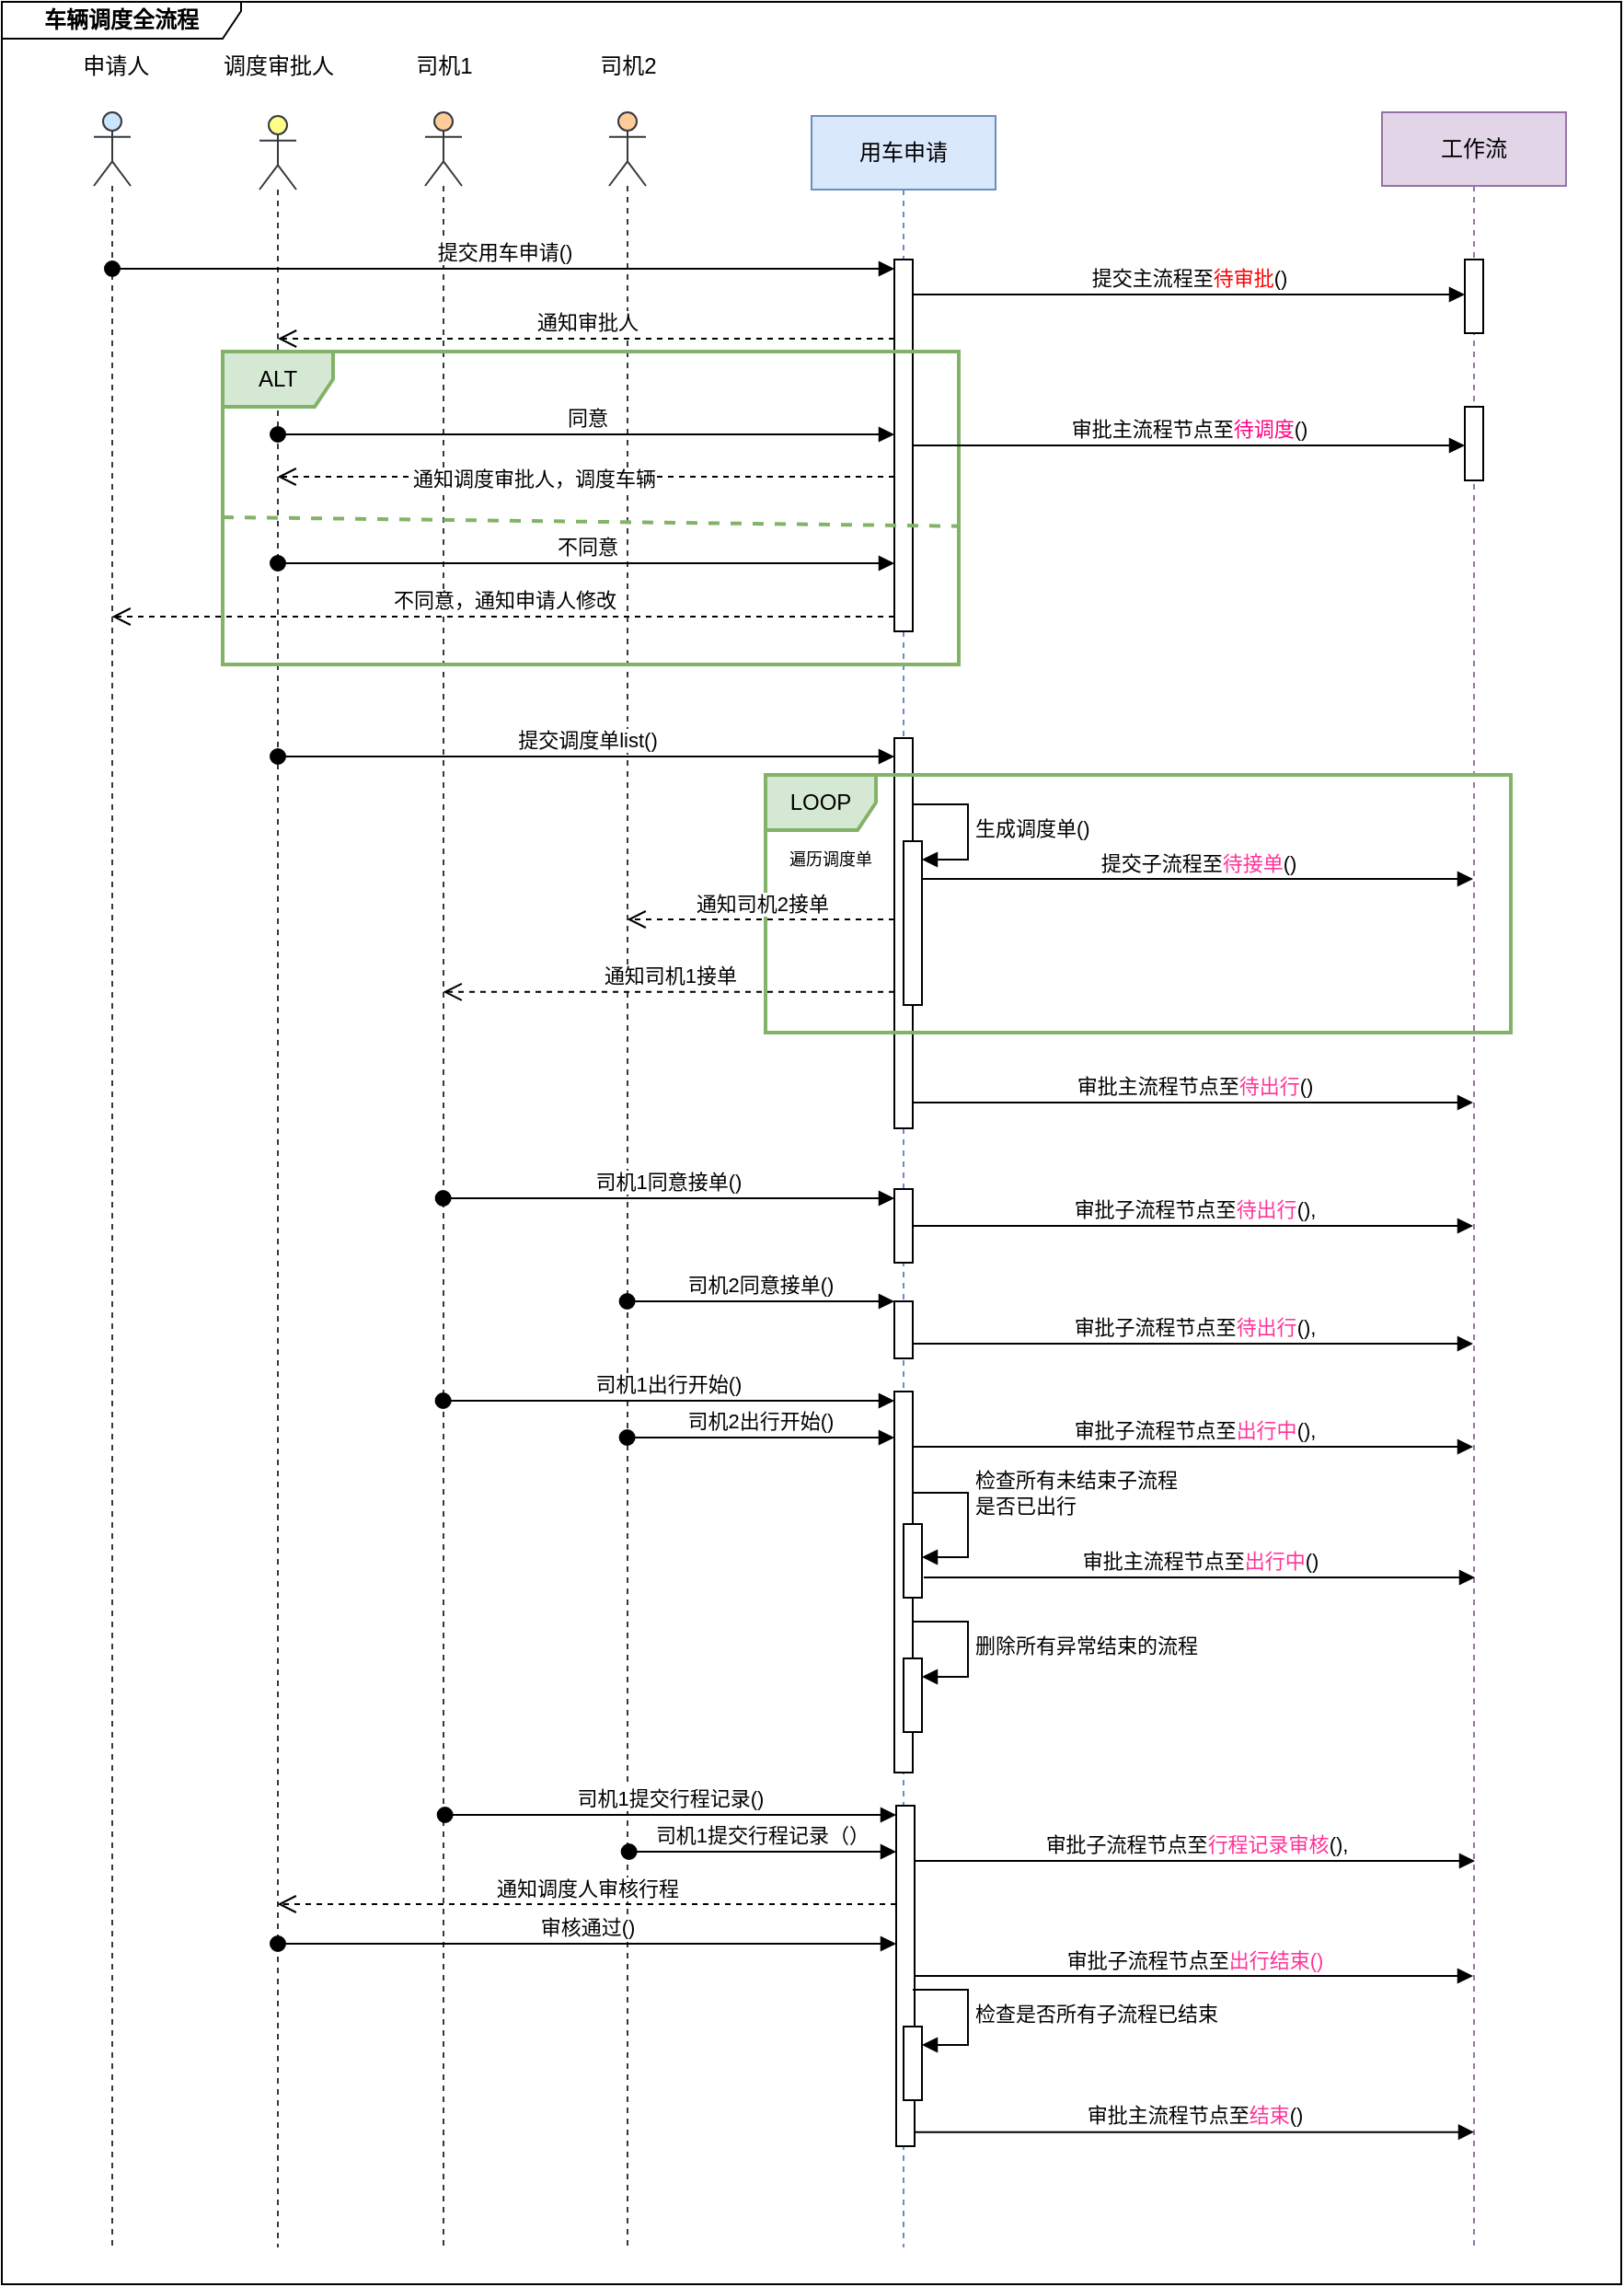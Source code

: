 <mxfile version="23.1.5" type="github">
  <diagram name="Page-1" id="2YBvvXClWsGukQMizWep">
    <mxGraphModel dx="1430" dy="757" grid="1" gridSize="10" guides="1" tooltips="1" connect="1" arrows="1" fold="1" page="1" pageScale="1" pageWidth="850" pageHeight="1100" math="0" shadow="0">
      <root>
        <mxCell id="0" />
        <mxCell id="1" parent="0" />
        <mxCell id="D4wGT1ROHJTCQSgqDbSM-2" value="" style="shape=umlLifeline;perimeter=lifelinePerimeter;whiteSpace=wrap;html=1;container=1;dropTarget=0;collapsible=0;recursiveResize=0;outlineConnect=0;portConstraint=eastwest;newEdgeStyle={&quot;curved&quot;:0,&quot;rounded&quot;:0};participant=umlActor;fillColor=#cce5ff;strokeColor=#36393d;" parent="1" vertex="1">
          <mxGeometry x="60" y="70" width="20" height="1160" as="geometry" />
        </mxCell>
        <mxCell id="D4wGT1ROHJTCQSgqDbSM-4" value="&amp;nbsp; &amp;nbsp; &amp;nbsp; &amp;nbsp;申请人" style="text;html=1;align=center;verticalAlign=middle;resizable=0;points=[];autosize=1;strokeColor=none;fillColor=none;" parent="1" vertex="1">
          <mxGeometry x="20" y="30" width="80" height="30" as="geometry" />
        </mxCell>
        <mxCell id="D4wGT1ROHJTCQSgqDbSM-5" value="" style="shape=umlLifeline;perimeter=lifelinePerimeter;whiteSpace=wrap;html=1;container=1;dropTarget=0;collapsible=0;recursiveResize=0;outlineConnect=0;portConstraint=eastwest;newEdgeStyle={&quot;curved&quot;:0,&quot;rounded&quot;:0};participant=umlActor;fillColor=#ffff88;strokeColor=#36393d;" parent="1" vertex="1">
          <mxGeometry x="150" y="72" width="20" height="1158" as="geometry" />
        </mxCell>
        <mxCell id="D4wGT1ROHJTCQSgqDbSM-6" value="调度审批人" style="text;html=1;align=center;verticalAlign=middle;resizable=0;points=[];autosize=1;strokeColor=none;fillColor=none;" parent="1" vertex="1">
          <mxGeometry x="120" y="30" width="80" height="30" as="geometry" />
        </mxCell>
        <mxCell id="D4wGT1ROHJTCQSgqDbSM-7" value="" style="shape=umlLifeline;perimeter=lifelinePerimeter;whiteSpace=wrap;html=1;container=1;dropTarget=0;collapsible=0;recursiveResize=0;outlineConnect=0;portConstraint=eastwest;newEdgeStyle={&quot;curved&quot;:0,&quot;rounded&quot;:0};participant=umlActor;fillColor=#ffcc99;strokeColor=#36393d;" parent="1" vertex="1">
          <mxGeometry x="240" y="70" width="20" height="1160" as="geometry" />
        </mxCell>
        <mxCell id="D4wGT1ROHJTCQSgqDbSM-8" value="司机1" style="text;html=1;align=center;verticalAlign=middle;resizable=0;points=[];autosize=1;strokeColor=none;fillColor=none;" parent="1" vertex="1">
          <mxGeometry x="225" y="30" width="50" height="30" as="geometry" />
        </mxCell>
        <mxCell id="D4wGT1ROHJTCQSgqDbSM-10" value="用车申请" style="shape=umlLifeline;perimeter=lifelinePerimeter;whiteSpace=wrap;html=1;container=1;dropTarget=0;collapsible=0;recursiveResize=0;outlineConnect=0;portConstraint=eastwest;newEdgeStyle={&quot;curved&quot;:0,&quot;rounded&quot;:0};fillColor=#dae8fc;strokeColor=#6c8ebf;" parent="1" vertex="1">
          <mxGeometry x="450" y="72" width="100" height="1158" as="geometry" />
        </mxCell>
        <mxCell id="D4wGT1ROHJTCQSgqDbSM-14" value="" style="html=1;points=[[0,0,0,0,5],[0,1,0,0,-5],[1,0,0,0,5],[1,1,0,0,-5]];perimeter=orthogonalPerimeter;outlineConnect=0;targetShapes=umlLifeline;portConstraint=eastwest;newEdgeStyle={&quot;curved&quot;:0,&quot;rounded&quot;:0};" parent="D4wGT1ROHJTCQSgqDbSM-10" vertex="1">
          <mxGeometry x="45" y="78" width="10" height="202" as="geometry" />
        </mxCell>
        <mxCell id="D4wGT1ROHJTCQSgqDbSM-32" value="" style="html=1;points=[[0,0,0,0,5],[0,1,0,0,-5],[1,0,0,0,5],[1,1,0,0,-5]];perimeter=orthogonalPerimeter;outlineConnect=0;targetShapes=umlLifeline;portConstraint=eastwest;newEdgeStyle={&quot;curved&quot;:0,&quot;rounded&quot;:0};" parent="D4wGT1ROHJTCQSgqDbSM-10" vertex="1">
          <mxGeometry x="45" y="338" width="10" height="212" as="geometry" />
        </mxCell>
        <mxCell id="D4wGT1ROHJTCQSgqDbSM-37" value="" style="html=1;points=[[0,0,0,0,5],[0,1,0,0,-5],[1,0,0,0,5],[1,1,0,0,-5]];perimeter=orthogonalPerimeter;outlineConnect=0;targetShapes=umlLifeline;portConstraint=eastwest;newEdgeStyle={&quot;curved&quot;:0,&quot;rounded&quot;:0};" parent="D4wGT1ROHJTCQSgqDbSM-10" vertex="1">
          <mxGeometry x="50" y="394" width="10" height="89" as="geometry" />
        </mxCell>
        <mxCell id="D4wGT1ROHJTCQSgqDbSM-38" value="生成调度单()" style="html=1;align=left;spacingLeft=2;endArrow=block;rounded=0;edgeStyle=orthogonalEdgeStyle;curved=0;rounded=0;" parent="D4wGT1ROHJTCQSgqDbSM-10" target="D4wGT1ROHJTCQSgqDbSM-37" edge="1">
          <mxGeometry x="0.005" relative="1" as="geometry">
            <mxPoint x="55" y="374" as="sourcePoint" />
            <Array as="points">
              <mxPoint x="85" y="404" />
            </Array>
            <mxPoint as="offset" />
          </mxGeometry>
        </mxCell>
        <mxCell id="D4wGT1ROHJTCQSgqDbSM-57" value="" style="html=1;points=[[0,0,0,0,5],[0,1,0,0,-5],[1,0,0,0,5],[1,1,0,0,-5]];perimeter=orthogonalPerimeter;outlineConnect=0;targetShapes=umlLifeline;portConstraint=eastwest;newEdgeStyle={&quot;curved&quot;:0,&quot;rounded&quot;:0};" parent="D4wGT1ROHJTCQSgqDbSM-10" vertex="1">
          <mxGeometry x="45" y="583" width="10" height="40" as="geometry" />
        </mxCell>
        <mxCell id="D4wGT1ROHJTCQSgqDbSM-64" value="" style="html=1;points=[[0,0,0,0,5],[0,1,0,0,-5],[1,0,0,0,5],[1,1,0,0,-5]];perimeter=orthogonalPerimeter;outlineConnect=0;targetShapes=umlLifeline;portConstraint=eastwest;newEdgeStyle={&quot;curved&quot;:0,&quot;rounded&quot;:0};" parent="D4wGT1ROHJTCQSgqDbSM-10" vertex="1">
          <mxGeometry x="45" y="644" width="10" height="31" as="geometry" />
        </mxCell>
        <mxCell id="iRKj_t9lV5PbNATAyeAQ-1" value="" style="html=1;points=[[0,0,0,0,5],[0,1,0,0,-5],[1,0,0,0,5],[1,1,0,0,-5]];perimeter=orthogonalPerimeter;outlineConnect=0;targetShapes=umlLifeline;portConstraint=eastwest;newEdgeStyle={&quot;curved&quot;:0,&quot;rounded&quot;:0};" vertex="1" parent="D4wGT1ROHJTCQSgqDbSM-10">
          <mxGeometry x="45" y="693" width="10" height="207" as="geometry" />
        </mxCell>
        <mxCell id="iRKj_t9lV5PbNATAyeAQ-4" value="" style="html=1;points=[[0,0,0,0,5],[0,1,0,0,-5],[1,0,0,0,5],[1,1,0,0,-5]];perimeter=orthogonalPerimeter;outlineConnect=0;targetShapes=umlLifeline;portConstraint=eastwest;newEdgeStyle={&quot;curved&quot;:0,&quot;rounded&quot;:0};" vertex="1" parent="D4wGT1ROHJTCQSgqDbSM-10">
          <mxGeometry x="50" y="765" width="10" height="40" as="geometry" />
        </mxCell>
        <mxCell id="iRKj_t9lV5PbNATAyeAQ-5" value="检查所有未结束子流程&lt;br&gt;是否已出行" style="html=1;align=left;spacingLeft=2;endArrow=block;rounded=0;edgeStyle=orthogonalEdgeStyle;curved=0;rounded=0;" edge="1" target="iRKj_t9lV5PbNATAyeAQ-4" parent="D4wGT1ROHJTCQSgqDbSM-10">
          <mxGeometry relative="1" as="geometry">
            <mxPoint x="55" y="718" as="sourcePoint" />
            <Array as="points">
              <mxPoint x="55" y="748" />
              <mxPoint x="85" y="748" />
              <mxPoint x="85" y="783" />
            </Array>
            <mxPoint x="60" y="748.034" as="targetPoint" />
          </mxGeometry>
        </mxCell>
        <mxCell id="iRKj_t9lV5PbNATAyeAQ-31" value="" style="html=1;points=[[0,0,0,0,5],[0,1,0,0,-5],[1,0,0,0,5],[1,1,0,0,-5]];perimeter=orthogonalPerimeter;outlineConnect=0;targetShapes=umlLifeline;portConstraint=eastwest;newEdgeStyle={&quot;curved&quot;:0,&quot;rounded&quot;:0};" vertex="1" parent="D4wGT1ROHJTCQSgqDbSM-10">
          <mxGeometry x="50" y="838" width="10" height="40" as="geometry" />
        </mxCell>
        <mxCell id="iRKj_t9lV5PbNATAyeAQ-32" value="删除所有异常结束的流程" style="html=1;align=left;spacingLeft=2;endArrow=block;rounded=0;edgeStyle=orthogonalEdgeStyle;curved=0;rounded=0;" edge="1" target="iRKj_t9lV5PbNATAyeAQ-31" parent="D4wGT1ROHJTCQSgqDbSM-10">
          <mxGeometry x="0.005" relative="1" as="geometry">
            <mxPoint x="55" y="818" as="sourcePoint" />
            <Array as="points">
              <mxPoint x="85" y="848" />
            </Array>
            <mxPoint as="offset" />
          </mxGeometry>
        </mxCell>
        <mxCell id="D4wGT1ROHJTCQSgqDbSM-11" value="" style="shape=umlLifeline;perimeter=lifelinePerimeter;whiteSpace=wrap;html=1;container=1;dropTarget=0;collapsible=0;recursiveResize=0;outlineConnect=0;portConstraint=eastwest;newEdgeStyle={&quot;curved&quot;:0,&quot;rounded&quot;:0};participant=umlActor;fillColor=#ffcc99;strokeColor=#36393d;" parent="1" vertex="1">
          <mxGeometry x="340" y="70" width="20" height="1160" as="geometry" />
        </mxCell>
        <mxCell id="D4wGT1ROHJTCQSgqDbSM-13" value="司机2" style="text;html=1;align=center;verticalAlign=middle;resizable=0;points=[];autosize=1;strokeColor=none;fillColor=none;" parent="1" vertex="1">
          <mxGeometry x="325" y="30" width="50" height="30" as="geometry" />
        </mxCell>
        <mxCell id="D4wGT1ROHJTCQSgqDbSM-15" value="提交用车申请()" style="html=1;verticalAlign=bottom;startArrow=oval;endArrow=block;startSize=8;curved=0;rounded=0;entryX=0;entryY=0;entryDx=0;entryDy=5;" parent="1" source="D4wGT1ROHJTCQSgqDbSM-2" target="D4wGT1ROHJTCQSgqDbSM-14" edge="1">
          <mxGeometry x="-0.001" relative="1" as="geometry">
            <mxPoint x="425" y="155" as="sourcePoint" />
            <mxPoint as="offset" />
          </mxGeometry>
        </mxCell>
        <mxCell id="D4wGT1ROHJTCQSgqDbSM-18" value="通知审批人" style="html=1;verticalAlign=bottom;endArrow=open;dashed=1;endSize=8;curved=0;rounded=0;" parent="1" target="D4wGT1ROHJTCQSgqDbSM-5" edge="1">
          <mxGeometry relative="1" as="geometry">
            <mxPoint x="495" y="193.0" as="sourcePoint" />
            <mxPoint x="165" y="193.0" as="targetPoint" />
          </mxGeometry>
        </mxCell>
        <mxCell id="D4wGT1ROHJTCQSgqDbSM-19" value="同意" style="html=1;verticalAlign=bottom;startArrow=oval;startFill=1;endArrow=block;startSize=8;curved=0;rounded=0;" parent="1" edge="1">
          <mxGeometry width="60" relative="1" as="geometry">
            <mxPoint x="160" y="245" as="sourcePoint" />
            <mxPoint x="495" y="245.0" as="targetPoint" />
          </mxGeometry>
        </mxCell>
        <mxCell id="D4wGT1ROHJTCQSgqDbSM-25" value="不同意，通知申请人修改" style="html=1;verticalAlign=bottom;endArrow=open;dashed=1;endSize=8;curved=0;rounded=0;" parent="1" source="D4wGT1ROHJTCQSgqDbSM-14" edge="1">
          <mxGeometry relative="1" as="geometry">
            <mxPoint x="500" y="344" as="sourcePoint" />
            <mxPoint x="69.81" y="344" as="targetPoint" />
          </mxGeometry>
        </mxCell>
        <mxCell id="D4wGT1ROHJTCQSgqDbSM-27" value="ALT" style="shape=umlFrame;whiteSpace=wrap;html=1;pointerEvents=0;fillColor=#d5e8d4;strokeColor=#82b366;strokeWidth=2;" parent="1" vertex="1">
          <mxGeometry x="130" y="200" width="400" height="170" as="geometry" />
        </mxCell>
        <mxCell id="D4wGT1ROHJTCQSgqDbSM-28" value="" style="endArrow=none;startArrow=none;endFill=0;startFill=0;endSize=8;html=1;verticalAlign=bottom;dashed=1;labelBackgroundColor=none;rounded=0;entryX=1.002;entryY=0.558;entryDx=0;entryDy=0;entryPerimeter=0;fillColor=#d5e8d4;strokeColor=#82b366;strokeWidth=2;" parent="1" target="D4wGT1ROHJTCQSgqDbSM-27" edge="1">
          <mxGeometry width="160" relative="1" as="geometry">
            <mxPoint x="130" y="290" as="sourcePoint" />
            <mxPoint x="520" y="290" as="targetPoint" />
          </mxGeometry>
        </mxCell>
        <mxCell id="D4wGT1ROHJTCQSgqDbSM-29" value="不同意" style="html=1;verticalAlign=bottom;startArrow=oval;startFill=1;endArrow=block;startSize=8;curved=0;rounded=0;" parent="1" edge="1">
          <mxGeometry width="60" relative="1" as="geometry">
            <mxPoint x="160" y="315" as="sourcePoint" />
            <mxPoint x="495" y="315" as="targetPoint" />
          </mxGeometry>
        </mxCell>
        <mxCell id="D4wGT1ROHJTCQSgqDbSM-30" value="" style="html=1;verticalAlign=bottom;endArrow=open;dashed=1;endSize=8;curved=0;rounded=0;" parent="1" edge="1">
          <mxGeometry relative="1" as="geometry">
            <mxPoint x="495" y="268" as="sourcePoint" />
            <mxPoint x="159.81" y="268" as="targetPoint" />
          </mxGeometry>
        </mxCell>
        <mxCell id="D4wGT1ROHJTCQSgqDbSM-31" value="通知调度审批人，调度车辆" style="edgeLabel;html=1;align=center;verticalAlign=middle;resizable=0;points=[];" parent="D4wGT1ROHJTCQSgqDbSM-30" vertex="1" connectable="0">
          <mxGeometry x="0.17" y="1" relative="1" as="geometry">
            <mxPoint as="offset" />
          </mxGeometry>
        </mxCell>
        <mxCell id="D4wGT1ROHJTCQSgqDbSM-36" value="提交调度单list()" style="html=1;verticalAlign=bottom;startArrow=oval;startFill=1;endArrow=block;startSize=8;curved=0;rounded=0;" parent="1" edge="1">
          <mxGeometry width="60" relative="1" as="geometry">
            <mxPoint x="160" y="420" as="sourcePoint" />
            <mxPoint x="495" y="420" as="targetPoint" />
          </mxGeometry>
        </mxCell>
        <mxCell id="D4wGT1ROHJTCQSgqDbSM-39" value="工作流" style="shape=umlLifeline;perimeter=lifelinePerimeter;whiteSpace=wrap;html=1;container=1;dropTarget=0;collapsible=0;recursiveResize=0;outlineConnect=0;portConstraint=eastwest;newEdgeStyle={&quot;curved&quot;:0,&quot;rounded&quot;:0};fillColor=#e1d5e7;strokeColor=#9673a6;" parent="1" vertex="1">
          <mxGeometry x="760" y="70" width="100" height="1160" as="geometry" />
        </mxCell>
        <mxCell id="D4wGT1ROHJTCQSgqDbSM-44" value="" style="html=1;points=[[0,0,0,0,5],[0,1,0,0,-5],[1,0,0,0,5],[1,1,0,0,-5]];perimeter=orthogonalPerimeter;outlineConnect=0;targetShapes=umlLifeline;portConstraint=eastwest;newEdgeStyle={&quot;curved&quot;:0,&quot;rounded&quot;:0};" parent="D4wGT1ROHJTCQSgqDbSM-39" vertex="1">
          <mxGeometry x="45" y="80" width="10" height="40" as="geometry" />
        </mxCell>
        <mxCell id="D4wGT1ROHJTCQSgqDbSM-46" value="" style="html=1;points=[[0,0,0,0,5],[0,1,0,0,-5],[1,0,0,0,5],[1,1,0,0,-5]];perimeter=orthogonalPerimeter;outlineConnect=0;targetShapes=umlLifeline;portConstraint=eastwest;newEdgeStyle={&quot;curved&quot;:0,&quot;rounded&quot;:0};" parent="D4wGT1ROHJTCQSgqDbSM-39" vertex="1">
          <mxGeometry x="45" y="160" width="10" height="40" as="geometry" />
        </mxCell>
        <mxCell id="D4wGT1ROHJTCQSgqDbSM-43" value="提交主流程至&lt;font color=&quot;#ff0000&quot;&gt;待审批&lt;/font&gt;()" style="html=1;verticalAlign=bottom;endArrow=block;curved=0;rounded=0;" parent="1" target="D4wGT1ROHJTCQSgqDbSM-44" edge="1">
          <mxGeometry width="80" relative="1" as="geometry">
            <mxPoint x="505" y="169" as="sourcePoint" />
            <mxPoint x="809.5" y="169" as="targetPoint" />
          </mxGeometry>
        </mxCell>
        <mxCell id="D4wGT1ROHJTCQSgqDbSM-45" value="审批主流程节点至&lt;font color=&quot;#ff0080&quot;&gt;待调度&lt;/font&gt;()" style="html=1;verticalAlign=bottom;endArrow=block;curved=0;rounded=0;" parent="1" source="D4wGT1ROHJTCQSgqDbSM-14" target="D4wGT1ROHJTCQSgqDbSM-46" edge="1">
          <mxGeometry width="80" relative="1" as="geometry">
            <mxPoint x="540" y="250" as="sourcePoint" />
            <mxPoint x="620" y="250" as="targetPoint" />
          </mxGeometry>
        </mxCell>
        <mxCell id="D4wGT1ROHJTCQSgqDbSM-47" value="LOOP" style="shape=umlFrame;whiteSpace=wrap;html=1;pointerEvents=0;fillColor=#d5e8d4;strokeColor=#82b366;strokeWidth=2;" parent="1" vertex="1">
          <mxGeometry x="425" y="430" width="405" height="140" as="geometry" />
        </mxCell>
        <mxCell id="D4wGT1ROHJTCQSgqDbSM-48" value="&lt;font style=&quot;font-size: 9px;&quot;&gt;遍历调度单&lt;/font&gt;" style="text;html=1;align=center;verticalAlign=middle;resizable=0;points=[];autosize=1;strokeColor=none;fillColor=none;" parent="1" vertex="1">
          <mxGeometry x="425" y="460" width="70" height="30" as="geometry" />
        </mxCell>
        <mxCell id="D4wGT1ROHJTCQSgqDbSM-49" value="提交子流程至&lt;font color=&quot;#ff3399&quot;&gt;待接单&lt;/font&gt;()" style="html=1;verticalAlign=bottom;endArrow=block;curved=0;rounded=0;" parent="1" edge="1">
          <mxGeometry width="80" relative="1" as="geometry">
            <mxPoint x="510" y="486.5" as="sourcePoint" />
            <mxPoint x="809.5" y="486.5" as="targetPoint" />
          </mxGeometry>
        </mxCell>
        <mxCell id="D4wGT1ROHJTCQSgqDbSM-50" value="审批主流程节点至&lt;font color=&quot;#ff3399&quot;&gt;待出行&lt;/font&gt;()" style="html=1;verticalAlign=bottom;endArrow=block;curved=0;rounded=0;" parent="1" edge="1">
          <mxGeometry width="80" relative="1" as="geometry">
            <mxPoint x="505" y="608" as="sourcePoint" />
            <mxPoint x="809.5" y="608" as="targetPoint" />
          </mxGeometry>
        </mxCell>
        <mxCell id="D4wGT1ROHJTCQSgqDbSM-55" value="通知司机1接单" style="html=1;verticalAlign=bottom;endArrow=open;dashed=1;endSize=8;curved=0;rounded=0;" parent="1" source="D4wGT1ROHJTCQSgqDbSM-32" edge="1">
          <mxGeometry relative="1" as="geometry">
            <mxPoint x="500" y="547.93" as="sourcePoint" />
            <mxPoint x="249.81" y="547.93" as="targetPoint" />
          </mxGeometry>
        </mxCell>
        <mxCell id="D4wGT1ROHJTCQSgqDbSM-56" value="通知司机2接单" style="html=1;verticalAlign=bottom;endArrow=open;dashed=1;endSize=8;curved=0;rounded=0;" parent="1" edge="1">
          <mxGeometry relative="1" as="geometry">
            <mxPoint x="495" y="508.5" as="sourcePoint" />
            <mxPoint x="349.81" y="508.5" as="targetPoint" />
          </mxGeometry>
        </mxCell>
        <mxCell id="D4wGT1ROHJTCQSgqDbSM-58" value="司机1同意接单()" style="html=1;verticalAlign=bottom;startArrow=oval;endArrow=block;startSize=8;curved=0;rounded=0;entryX=0;entryY=0;entryDx=0;entryDy=5;" parent="1" target="D4wGT1ROHJTCQSgqDbSM-57" edge="1">
          <mxGeometry x="0.001" relative="1" as="geometry">
            <mxPoint x="249.81" y="660" as="sourcePoint" />
            <mxPoint as="offset" />
          </mxGeometry>
        </mxCell>
        <mxCell id="D4wGT1ROHJTCQSgqDbSM-59" value="审批子流程节点至&lt;font color=&quot;#ff3399&quot;&gt;待出行&lt;/font&gt;()," style="html=1;verticalAlign=bottom;endArrow=block;curved=0;rounded=0;" parent="1" source="D4wGT1ROHJTCQSgqDbSM-57" edge="1">
          <mxGeometry width="80" relative="1" as="geometry">
            <mxPoint x="665" y="748" as="sourcePoint" />
            <mxPoint x="809.5" y="675" as="targetPoint" />
          </mxGeometry>
        </mxCell>
        <mxCell id="D4wGT1ROHJTCQSgqDbSM-61" value="司机2同意接单()" style="html=1;verticalAlign=bottom;startArrow=oval;endArrow=block;startSize=8;curved=0;rounded=0;" parent="1" target="D4wGT1ROHJTCQSgqDbSM-64" edge="1">
          <mxGeometry relative="1" as="geometry">
            <mxPoint x="349.81" y="716" as="sourcePoint" />
            <mxPoint x="655" y="801" as="targetPoint" />
          </mxGeometry>
        </mxCell>
        <mxCell id="D4wGT1ROHJTCQSgqDbSM-62" value="审批子流程节点至&lt;font style=&quot;border-color: var(--border-color);&quot; color=&quot;#ff3399&quot;&gt;待出行&lt;/font&gt;()," style="html=1;verticalAlign=bottom;endArrow=block;curved=0;rounded=0;" parent="1" edge="1">
          <mxGeometry x="0.002" width="80" relative="1" as="geometry">
            <mxPoint x="505" y="739" as="sourcePoint" />
            <mxPoint x="809.5" y="739" as="targetPoint" />
            <mxPoint as="offset" />
          </mxGeometry>
        </mxCell>
        <mxCell id="iRKj_t9lV5PbNATAyeAQ-2" value="司机1出行开始()" style="html=1;verticalAlign=bottom;startArrow=oval;endArrow=block;startSize=8;curved=0;rounded=0;entryX=0;entryY=0;entryDx=0;entryDy=5;" edge="1" target="iRKj_t9lV5PbNATAyeAQ-1" parent="1">
          <mxGeometry relative="1" as="geometry">
            <mxPoint x="249.81" y="770" as="sourcePoint" />
          </mxGeometry>
        </mxCell>
        <mxCell id="iRKj_t9lV5PbNATAyeAQ-3" value="司机2出行开始()" style="html=1;verticalAlign=bottom;startArrow=oval;endArrow=block;startSize=8;curved=0;rounded=0;" edge="1" parent="1">
          <mxGeometry relative="1" as="geometry">
            <mxPoint x="349.81" y="790" as="sourcePoint" />
            <mxPoint x="495" y="790" as="targetPoint" />
          </mxGeometry>
        </mxCell>
        <mxCell id="iRKj_t9lV5PbNATAyeAQ-6" value="审批主流程节点至&lt;font color=&quot;#ff3399&quot;&gt;出行中&lt;/font&gt;()" style="html=1;verticalAlign=bottom;endArrow=block;curved=0;rounded=0;" edge="1" parent="1">
          <mxGeometry x="-0.001" width="80" relative="1" as="geometry">
            <mxPoint x="511" y="866" as="sourcePoint" />
            <mxPoint x="810.5" y="866" as="targetPoint" />
            <mxPoint as="offset" />
          </mxGeometry>
        </mxCell>
        <mxCell id="iRKj_t9lV5PbNATAyeAQ-8" value="审批子流程节点至&lt;font style=&quot;border-color: var(--border-color);&quot; color=&quot;#ff3399&quot;&gt;出行中&lt;/font&gt;()," style="html=1;verticalAlign=bottom;endArrow=block;curved=0;rounded=0;" edge="1" parent="1">
          <mxGeometry x="0.002" width="80" relative="1" as="geometry">
            <mxPoint x="505" y="795" as="sourcePoint" />
            <mxPoint x="809.5" y="795" as="targetPoint" />
            <mxPoint as="offset" />
          </mxGeometry>
        </mxCell>
        <mxCell id="iRKj_t9lV5PbNATAyeAQ-11" value="" style="html=1;points=[[0,0,0,0,5],[0,1,0,0,-5],[1,0,0,0,5],[1,1,0,0,-5]];perimeter=orthogonalPerimeter;outlineConnect=0;targetShapes=umlLifeline;portConstraint=eastwest;newEdgeStyle={&quot;curved&quot;:0,&quot;rounded&quot;:0};" vertex="1" parent="1">
          <mxGeometry x="496" y="990" width="10" height="185" as="geometry" />
        </mxCell>
        <mxCell id="iRKj_t9lV5PbNATAyeAQ-18" value="司机1提交行程记录()" style="html=1;verticalAlign=bottom;startArrow=oval;endArrow=block;startSize=8;curved=0;rounded=0;entryX=0;entryY=0;entryDx=0;entryDy=5;" edge="1" parent="1" target="iRKj_t9lV5PbNATAyeAQ-11">
          <mxGeometry relative="1" as="geometry">
            <mxPoint x="250.81" y="995" as="sourcePoint" />
          </mxGeometry>
        </mxCell>
        <mxCell id="iRKj_t9lV5PbNATAyeAQ-19" value="司机1提交行程记录（）" style="html=1;verticalAlign=bottom;startArrow=oval;endArrow=block;startSize=8;curved=0;rounded=0;" edge="1" parent="1">
          <mxGeometry relative="1" as="geometry">
            <mxPoint x="350.81" y="1015" as="sourcePoint" />
            <mxPoint x="496" y="1015" as="targetPoint" />
          </mxGeometry>
        </mxCell>
        <mxCell id="iRKj_t9lV5PbNATAyeAQ-21" value="审批子流程节点至&lt;font style=&quot;border-color: var(--border-color);&quot; color=&quot;#ff3399&quot;&gt;行程记录审核&lt;/font&gt;()," style="html=1;verticalAlign=bottom;endArrow=block;curved=0;rounded=0;" edge="1" parent="1">
          <mxGeometry x="0.002" width="80" relative="1" as="geometry">
            <mxPoint x="506" y="1020" as="sourcePoint" />
            <mxPoint x="810.5" y="1020" as="targetPoint" />
            <mxPoint as="offset" />
          </mxGeometry>
        </mxCell>
        <mxCell id="iRKj_t9lV5PbNATAyeAQ-22" value="通知调度人审核行程" style="html=1;verticalAlign=bottom;endArrow=open;dashed=1;endSize=8;curved=0;rounded=0;" edge="1" parent="1">
          <mxGeometry relative="1" as="geometry">
            <mxPoint x="496" y="1043.5" as="sourcePoint" />
            <mxPoint x="159.81" y="1043.5" as="targetPoint" />
          </mxGeometry>
        </mxCell>
        <mxCell id="iRKj_t9lV5PbNATAyeAQ-24" value="审核通过()" style="html=1;verticalAlign=bottom;startArrow=oval;startFill=1;endArrow=block;startSize=8;curved=0;rounded=0;" edge="1" parent="1" target="iRKj_t9lV5PbNATAyeAQ-11">
          <mxGeometry width="60" relative="1" as="geometry">
            <mxPoint x="160" y="1065" as="sourcePoint" />
            <mxPoint x="220" y="1065" as="targetPoint" />
          </mxGeometry>
        </mxCell>
        <mxCell id="iRKj_t9lV5PbNATAyeAQ-26" value="审批子流程节点至&lt;font color=&quot;#ff3399&quot;&gt;出行结束()&lt;/font&gt;" style="html=1;verticalAlign=bottom;endArrow=block;curved=0;rounded=0;" edge="1" parent="1" source="iRKj_t9lV5PbNATAyeAQ-11">
          <mxGeometry width="80" relative="1" as="geometry">
            <mxPoint x="530" y="1075" as="sourcePoint" />
            <mxPoint x="809.5" y="1082.5" as="targetPoint" />
          </mxGeometry>
        </mxCell>
        <mxCell id="iRKj_t9lV5PbNATAyeAQ-33" value="" style="html=1;points=[[0,0,0,0,5],[0,1,0,0,-5],[1,0,0,0,5],[1,1,0,0,-5]];perimeter=orthogonalPerimeter;outlineConnect=0;targetShapes=umlLifeline;portConstraint=eastwest;newEdgeStyle={&quot;curved&quot;:0,&quot;rounded&quot;:0};" vertex="1" parent="1">
          <mxGeometry x="500" y="1110" width="10" height="40" as="geometry" />
        </mxCell>
        <mxCell id="iRKj_t9lV5PbNATAyeAQ-34" value="检查是否所有子流程已结束" style="html=1;align=left;spacingLeft=2;endArrow=block;rounded=0;edgeStyle=orthogonalEdgeStyle;curved=0;rounded=0;" edge="1" target="iRKj_t9lV5PbNATAyeAQ-33" parent="1">
          <mxGeometry relative="1" as="geometry">
            <mxPoint x="505" y="1090" as="sourcePoint" />
            <Array as="points">
              <mxPoint x="535" y="1120" />
            </Array>
          </mxGeometry>
        </mxCell>
        <mxCell id="iRKj_t9lV5PbNATAyeAQ-36" value="审批主流程节点至&lt;font color=&quot;#ff3399&quot;&gt;结束&lt;/font&gt;()" style="html=1;verticalAlign=bottom;endArrow=block;curved=0;rounded=0;entryX=0.5;entryY=0.946;entryDx=0;entryDy=0;entryPerimeter=0;" edge="1" parent="1" source="iRKj_t9lV5PbNATAyeAQ-11" target="D4wGT1ROHJTCQSgqDbSM-39">
          <mxGeometry width="80" relative="1" as="geometry">
            <mxPoint x="510" y="1170" as="sourcePoint" />
            <mxPoint x="590" y="1170" as="targetPoint" />
          </mxGeometry>
        </mxCell>
        <mxCell id="iRKj_t9lV5PbNATAyeAQ-37" value="&lt;b&gt;车辆调度全流程&lt;/b&gt;" style="shape=umlFrame;whiteSpace=wrap;html=1;pointerEvents=0;width=130;height=20;" vertex="1" parent="1">
          <mxGeometry x="10" y="10" width="880" height="1240" as="geometry" />
        </mxCell>
      </root>
    </mxGraphModel>
  </diagram>
</mxfile>
